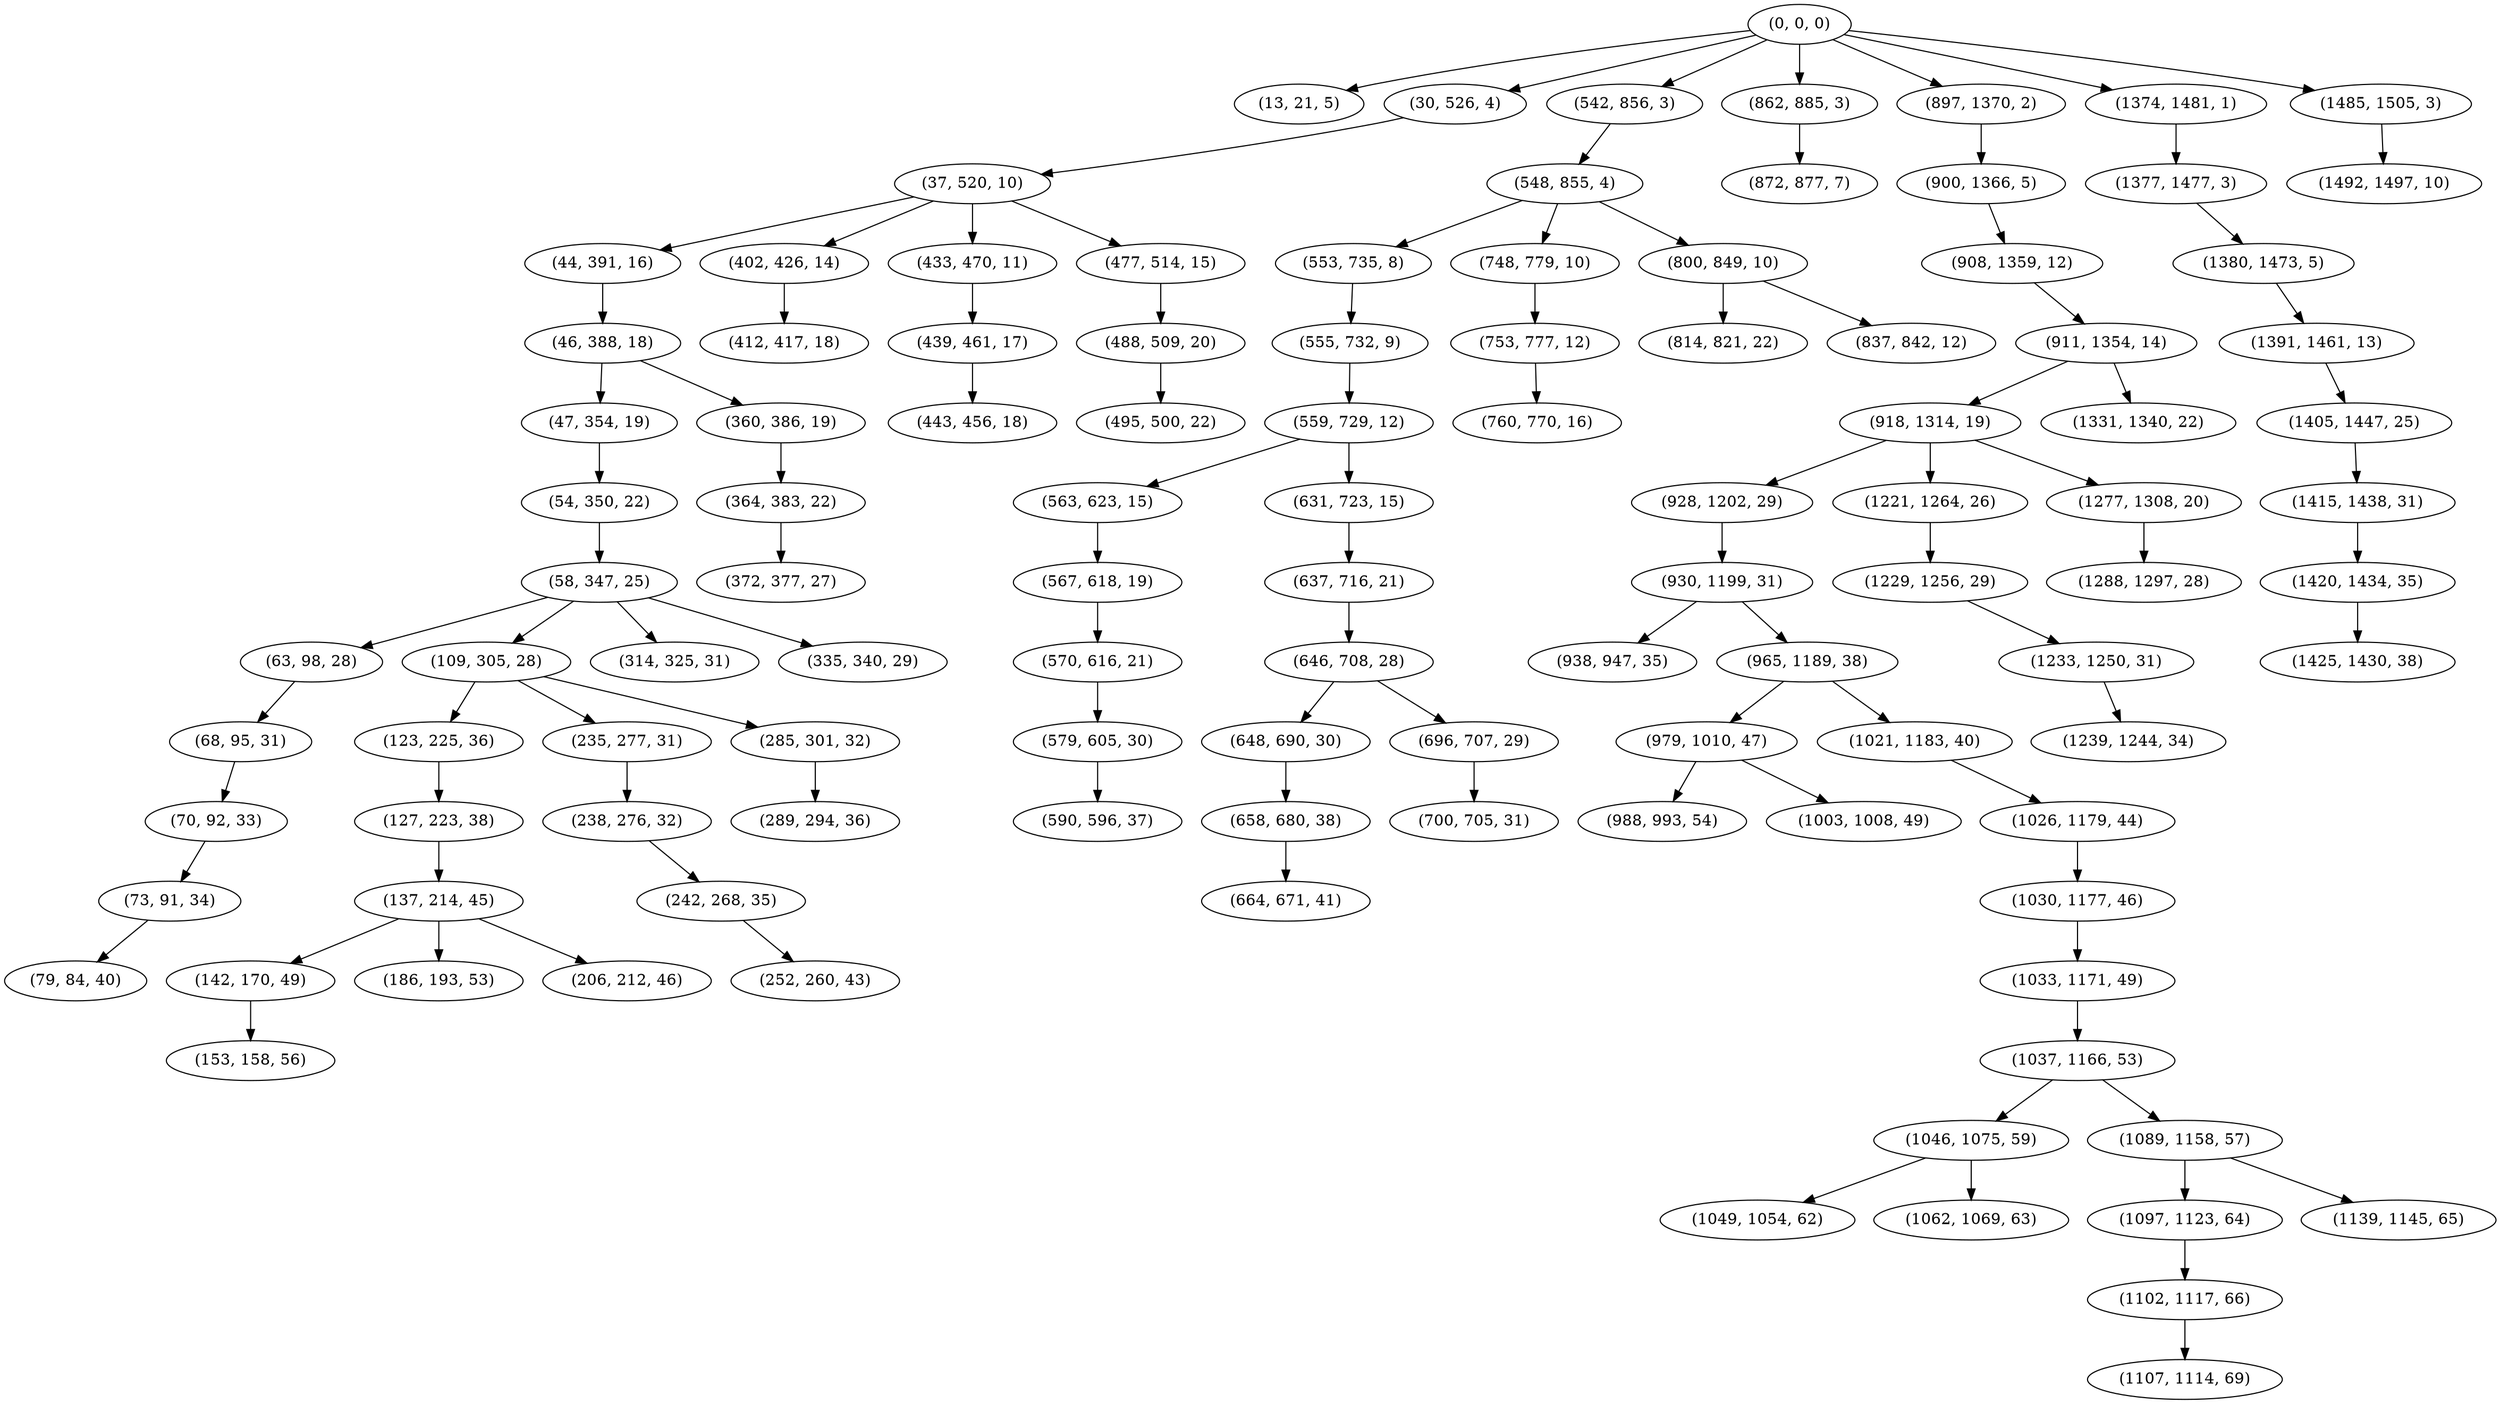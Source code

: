 digraph tree {
    "(0, 0, 0)";
    "(13, 21, 5)";
    "(30, 526, 4)";
    "(37, 520, 10)";
    "(44, 391, 16)";
    "(46, 388, 18)";
    "(47, 354, 19)";
    "(54, 350, 22)";
    "(58, 347, 25)";
    "(63, 98, 28)";
    "(68, 95, 31)";
    "(70, 92, 33)";
    "(73, 91, 34)";
    "(79, 84, 40)";
    "(109, 305, 28)";
    "(123, 225, 36)";
    "(127, 223, 38)";
    "(137, 214, 45)";
    "(142, 170, 49)";
    "(153, 158, 56)";
    "(186, 193, 53)";
    "(206, 212, 46)";
    "(235, 277, 31)";
    "(238, 276, 32)";
    "(242, 268, 35)";
    "(252, 260, 43)";
    "(285, 301, 32)";
    "(289, 294, 36)";
    "(314, 325, 31)";
    "(335, 340, 29)";
    "(360, 386, 19)";
    "(364, 383, 22)";
    "(372, 377, 27)";
    "(402, 426, 14)";
    "(412, 417, 18)";
    "(433, 470, 11)";
    "(439, 461, 17)";
    "(443, 456, 18)";
    "(477, 514, 15)";
    "(488, 509, 20)";
    "(495, 500, 22)";
    "(542, 856, 3)";
    "(548, 855, 4)";
    "(553, 735, 8)";
    "(555, 732, 9)";
    "(559, 729, 12)";
    "(563, 623, 15)";
    "(567, 618, 19)";
    "(570, 616, 21)";
    "(579, 605, 30)";
    "(590, 596, 37)";
    "(631, 723, 15)";
    "(637, 716, 21)";
    "(646, 708, 28)";
    "(648, 690, 30)";
    "(658, 680, 38)";
    "(664, 671, 41)";
    "(696, 707, 29)";
    "(700, 705, 31)";
    "(748, 779, 10)";
    "(753, 777, 12)";
    "(760, 770, 16)";
    "(800, 849, 10)";
    "(814, 821, 22)";
    "(837, 842, 12)";
    "(862, 885, 3)";
    "(872, 877, 7)";
    "(897, 1370, 2)";
    "(900, 1366, 5)";
    "(908, 1359, 12)";
    "(911, 1354, 14)";
    "(918, 1314, 19)";
    "(928, 1202, 29)";
    "(930, 1199, 31)";
    "(938, 947, 35)";
    "(965, 1189, 38)";
    "(979, 1010, 47)";
    "(988, 993, 54)";
    "(1003, 1008, 49)";
    "(1021, 1183, 40)";
    "(1026, 1179, 44)";
    "(1030, 1177, 46)";
    "(1033, 1171, 49)";
    "(1037, 1166, 53)";
    "(1046, 1075, 59)";
    "(1049, 1054, 62)";
    "(1062, 1069, 63)";
    "(1089, 1158, 57)";
    "(1097, 1123, 64)";
    "(1102, 1117, 66)";
    "(1107, 1114, 69)";
    "(1139, 1145, 65)";
    "(1221, 1264, 26)";
    "(1229, 1256, 29)";
    "(1233, 1250, 31)";
    "(1239, 1244, 34)";
    "(1277, 1308, 20)";
    "(1288, 1297, 28)";
    "(1331, 1340, 22)";
    "(1374, 1481, 1)";
    "(1377, 1477, 3)";
    "(1380, 1473, 5)";
    "(1391, 1461, 13)";
    "(1405, 1447, 25)";
    "(1415, 1438, 31)";
    "(1420, 1434, 35)";
    "(1425, 1430, 38)";
    "(1485, 1505, 3)";
    "(1492, 1497, 10)";
    "(0, 0, 0)" -> "(13, 21, 5)";
    "(0, 0, 0)" -> "(30, 526, 4)";
    "(0, 0, 0)" -> "(542, 856, 3)";
    "(0, 0, 0)" -> "(862, 885, 3)";
    "(0, 0, 0)" -> "(897, 1370, 2)";
    "(0, 0, 0)" -> "(1374, 1481, 1)";
    "(0, 0, 0)" -> "(1485, 1505, 3)";
    "(30, 526, 4)" -> "(37, 520, 10)";
    "(37, 520, 10)" -> "(44, 391, 16)";
    "(37, 520, 10)" -> "(402, 426, 14)";
    "(37, 520, 10)" -> "(433, 470, 11)";
    "(37, 520, 10)" -> "(477, 514, 15)";
    "(44, 391, 16)" -> "(46, 388, 18)";
    "(46, 388, 18)" -> "(47, 354, 19)";
    "(46, 388, 18)" -> "(360, 386, 19)";
    "(47, 354, 19)" -> "(54, 350, 22)";
    "(54, 350, 22)" -> "(58, 347, 25)";
    "(58, 347, 25)" -> "(63, 98, 28)";
    "(58, 347, 25)" -> "(109, 305, 28)";
    "(58, 347, 25)" -> "(314, 325, 31)";
    "(58, 347, 25)" -> "(335, 340, 29)";
    "(63, 98, 28)" -> "(68, 95, 31)";
    "(68, 95, 31)" -> "(70, 92, 33)";
    "(70, 92, 33)" -> "(73, 91, 34)";
    "(73, 91, 34)" -> "(79, 84, 40)";
    "(109, 305, 28)" -> "(123, 225, 36)";
    "(109, 305, 28)" -> "(235, 277, 31)";
    "(109, 305, 28)" -> "(285, 301, 32)";
    "(123, 225, 36)" -> "(127, 223, 38)";
    "(127, 223, 38)" -> "(137, 214, 45)";
    "(137, 214, 45)" -> "(142, 170, 49)";
    "(137, 214, 45)" -> "(186, 193, 53)";
    "(137, 214, 45)" -> "(206, 212, 46)";
    "(142, 170, 49)" -> "(153, 158, 56)";
    "(235, 277, 31)" -> "(238, 276, 32)";
    "(238, 276, 32)" -> "(242, 268, 35)";
    "(242, 268, 35)" -> "(252, 260, 43)";
    "(285, 301, 32)" -> "(289, 294, 36)";
    "(360, 386, 19)" -> "(364, 383, 22)";
    "(364, 383, 22)" -> "(372, 377, 27)";
    "(402, 426, 14)" -> "(412, 417, 18)";
    "(433, 470, 11)" -> "(439, 461, 17)";
    "(439, 461, 17)" -> "(443, 456, 18)";
    "(477, 514, 15)" -> "(488, 509, 20)";
    "(488, 509, 20)" -> "(495, 500, 22)";
    "(542, 856, 3)" -> "(548, 855, 4)";
    "(548, 855, 4)" -> "(553, 735, 8)";
    "(548, 855, 4)" -> "(748, 779, 10)";
    "(548, 855, 4)" -> "(800, 849, 10)";
    "(553, 735, 8)" -> "(555, 732, 9)";
    "(555, 732, 9)" -> "(559, 729, 12)";
    "(559, 729, 12)" -> "(563, 623, 15)";
    "(559, 729, 12)" -> "(631, 723, 15)";
    "(563, 623, 15)" -> "(567, 618, 19)";
    "(567, 618, 19)" -> "(570, 616, 21)";
    "(570, 616, 21)" -> "(579, 605, 30)";
    "(579, 605, 30)" -> "(590, 596, 37)";
    "(631, 723, 15)" -> "(637, 716, 21)";
    "(637, 716, 21)" -> "(646, 708, 28)";
    "(646, 708, 28)" -> "(648, 690, 30)";
    "(646, 708, 28)" -> "(696, 707, 29)";
    "(648, 690, 30)" -> "(658, 680, 38)";
    "(658, 680, 38)" -> "(664, 671, 41)";
    "(696, 707, 29)" -> "(700, 705, 31)";
    "(748, 779, 10)" -> "(753, 777, 12)";
    "(753, 777, 12)" -> "(760, 770, 16)";
    "(800, 849, 10)" -> "(814, 821, 22)";
    "(800, 849, 10)" -> "(837, 842, 12)";
    "(862, 885, 3)" -> "(872, 877, 7)";
    "(897, 1370, 2)" -> "(900, 1366, 5)";
    "(900, 1366, 5)" -> "(908, 1359, 12)";
    "(908, 1359, 12)" -> "(911, 1354, 14)";
    "(911, 1354, 14)" -> "(918, 1314, 19)";
    "(911, 1354, 14)" -> "(1331, 1340, 22)";
    "(918, 1314, 19)" -> "(928, 1202, 29)";
    "(918, 1314, 19)" -> "(1221, 1264, 26)";
    "(918, 1314, 19)" -> "(1277, 1308, 20)";
    "(928, 1202, 29)" -> "(930, 1199, 31)";
    "(930, 1199, 31)" -> "(938, 947, 35)";
    "(930, 1199, 31)" -> "(965, 1189, 38)";
    "(965, 1189, 38)" -> "(979, 1010, 47)";
    "(965, 1189, 38)" -> "(1021, 1183, 40)";
    "(979, 1010, 47)" -> "(988, 993, 54)";
    "(979, 1010, 47)" -> "(1003, 1008, 49)";
    "(1021, 1183, 40)" -> "(1026, 1179, 44)";
    "(1026, 1179, 44)" -> "(1030, 1177, 46)";
    "(1030, 1177, 46)" -> "(1033, 1171, 49)";
    "(1033, 1171, 49)" -> "(1037, 1166, 53)";
    "(1037, 1166, 53)" -> "(1046, 1075, 59)";
    "(1037, 1166, 53)" -> "(1089, 1158, 57)";
    "(1046, 1075, 59)" -> "(1049, 1054, 62)";
    "(1046, 1075, 59)" -> "(1062, 1069, 63)";
    "(1089, 1158, 57)" -> "(1097, 1123, 64)";
    "(1089, 1158, 57)" -> "(1139, 1145, 65)";
    "(1097, 1123, 64)" -> "(1102, 1117, 66)";
    "(1102, 1117, 66)" -> "(1107, 1114, 69)";
    "(1221, 1264, 26)" -> "(1229, 1256, 29)";
    "(1229, 1256, 29)" -> "(1233, 1250, 31)";
    "(1233, 1250, 31)" -> "(1239, 1244, 34)";
    "(1277, 1308, 20)" -> "(1288, 1297, 28)";
    "(1374, 1481, 1)" -> "(1377, 1477, 3)";
    "(1377, 1477, 3)" -> "(1380, 1473, 5)";
    "(1380, 1473, 5)" -> "(1391, 1461, 13)";
    "(1391, 1461, 13)" -> "(1405, 1447, 25)";
    "(1405, 1447, 25)" -> "(1415, 1438, 31)";
    "(1415, 1438, 31)" -> "(1420, 1434, 35)";
    "(1420, 1434, 35)" -> "(1425, 1430, 38)";
    "(1485, 1505, 3)" -> "(1492, 1497, 10)";
}
